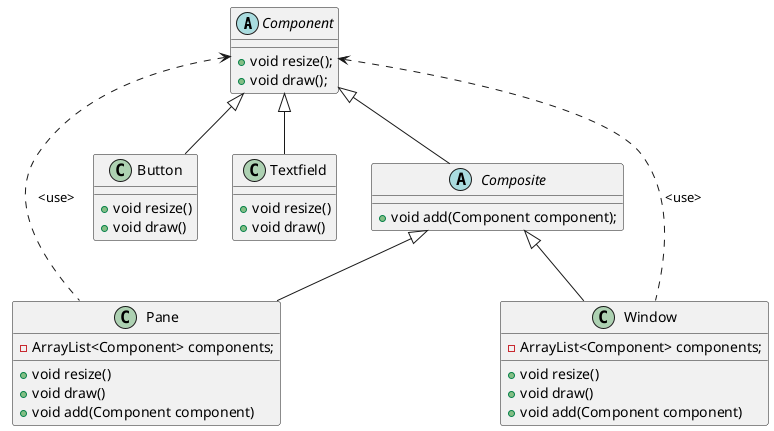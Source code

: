 @startuml
'https://plantuml.com/class-diagram

abstract class Component {
    + void resize();
    + void draw();
}

abstract class Composite {
    + void add(Component component);
}

class Button {
    + void resize()
    + void draw()
}

class Textfield {
    + void resize()
    + void draw()
}

class Pane{
    - ArrayList<Component> components;
    + void resize()
    + void draw()
    + void add(Component component)
}

class Window{
    - ArrayList<Component> components;
    + void resize()
    + void draw()
    + void add(Component component)
}



Component <|-- Composite
Component <|-- Button
Component <|-- Textfield
Composite <|-- Pane
Composite <|-- Window
Component <.. Pane: <use>
Component <.. Window: <use>
@enduml